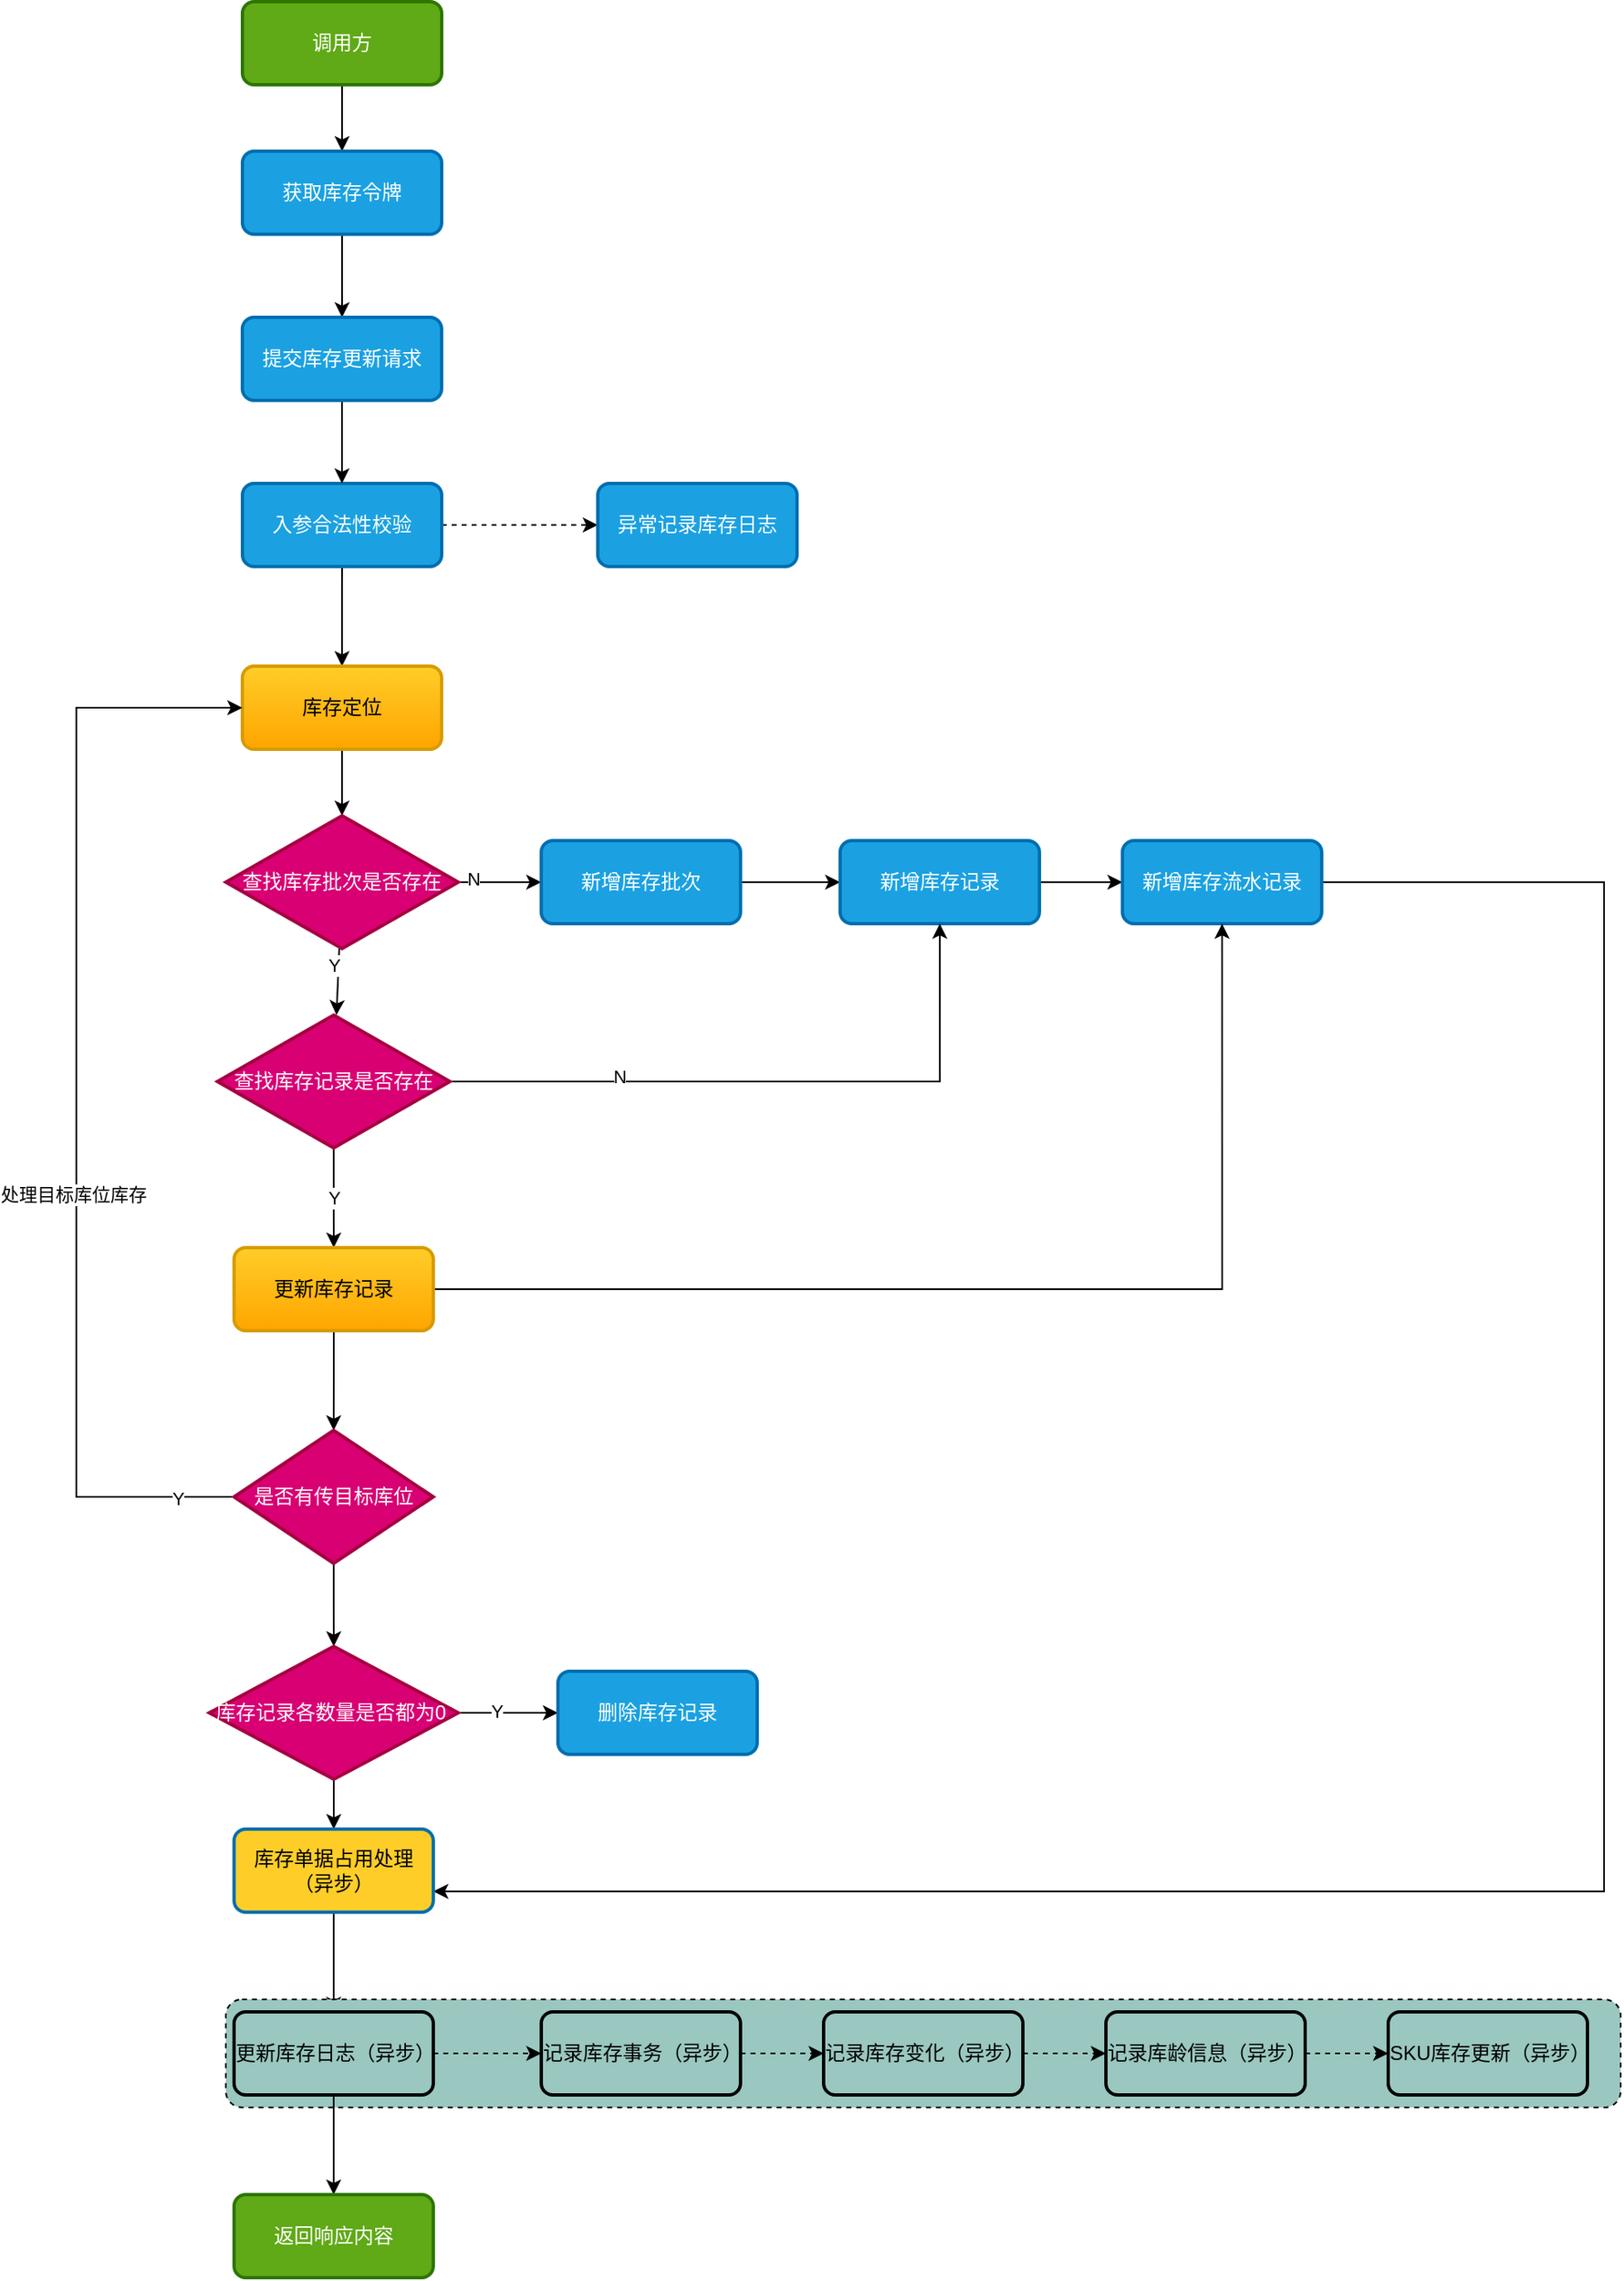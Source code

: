 <mxfile version="17.4.3" type="github" pages="3">
  <diagram id="-qJqIuTEExH9c5WlM6fF" name="库存更新处理流程图">
    <mxGraphModel dx="1221" dy="634" grid="1" gridSize="10" guides="1" tooltips="1" connect="1" arrows="1" fold="1" page="1" pageScale="1" pageWidth="827" pageHeight="1169" math="0" shadow="0">
      <root>
        <mxCell id="0" />
        <mxCell id="1" parent="0" />
        <mxCell id="xFO0b5OJ6ieHi_bnWnwS-14" value="" style="edgeStyle=none;rounded=0;orthogonalLoop=1;jettySize=auto;html=1;" edge="1" parent="1" source="xFO0b5OJ6ieHi_bnWnwS-12" target="xFO0b5OJ6ieHi_bnWnwS-13">
          <mxGeometry relative="1" as="geometry" />
        </mxCell>
        <mxCell id="xFO0b5OJ6ieHi_bnWnwS-12" value="调用方" style="rounded=1;whiteSpace=wrap;html=1;absoluteArcSize=1;arcSize=14;strokeWidth=2;fillColor=#60a917;fontColor=#ffffff;strokeColor=#2D7600;" vertex="1" parent="1">
          <mxGeometry x="200" y="20" width="120" height="50" as="geometry" />
        </mxCell>
        <mxCell id="xFO0b5OJ6ieHi_bnWnwS-118" value="" style="edgeStyle=orthogonalEdgeStyle;rounded=0;orthogonalLoop=1;jettySize=auto;html=1;" edge="1" parent="1" source="xFO0b5OJ6ieHi_bnWnwS-13" target="xFO0b5OJ6ieHi_bnWnwS-117">
          <mxGeometry relative="1" as="geometry" />
        </mxCell>
        <mxCell id="xFO0b5OJ6ieHi_bnWnwS-13" value="获取库存令牌" style="rounded=1;whiteSpace=wrap;html=1;absoluteArcSize=1;arcSize=14;strokeWidth=2;fillColor=#1ba1e2;fontColor=#ffffff;strokeColor=#006EAF;" vertex="1" parent="1">
          <mxGeometry x="200" y="110" width="120" height="50" as="geometry" />
        </mxCell>
        <mxCell id="xFO0b5OJ6ieHi_bnWnwS-25" value="" style="edgeStyle=none;rounded=0;orthogonalLoop=1;jettySize=auto;html=1;" edge="1" parent="1" source="xFO0b5OJ6ieHi_bnWnwS-17" target="xFO0b5OJ6ieHi_bnWnwS-24">
          <mxGeometry relative="1" as="geometry" />
        </mxCell>
        <mxCell id="xFO0b5OJ6ieHi_bnWnwS-64" value="" style="edgeStyle=orthogonalEdgeStyle;rounded=0;orthogonalLoop=1;jettySize=auto;html=1;dashed=1;" edge="1" parent="1" source="xFO0b5OJ6ieHi_bnWnwS-17" target="xFO0b5OJ6ieHi_bnWnwS-63">
          <mxGeometry relative="1" as="geometry" />
        </mxCell>
        <mxCell id="xFO0b5OJ6ieHi_bnWnwS-17" value="入参合法性校验" style="rounded=1;whiteSpace=wrap;html=1;absoluteArcSize=1;arcSize=14;strokeWidth=2;fillColor=#1ba1e2;fontColor=#ffffff;strokeColor=#006EAF;" vertex="1" parent="1">
          <mxGeometry x="200" y="310" width="120" height="50" as="geometry" />
        </mxCell>
        <mxCell id="xFO0b5OJ6ieHi_bnWnwS-32" value="" style="edgeStyle=none;rounded=0;orthogonalLoop=1;jettySize=auto;html=1;" edge="1" parent="1" source="xFO0b5OJ6ieHi_bnWnwS-24" target="xFO0b5OJ6ieHi_bnWnwS-31">
          <mxGeometry relative="1" as="geometry" />
        </mxCell>
        <mxCell id="xFO0b5OJ6ieHi_bnWnwS-24" value="库存定位" style="rounded=1;whiteSpace=wrap;html=1;absoluteArcSize=1;arcSize=14;strokeWidth=2;fillColor=#ffcd28;strokeColor=#d79b00;gradientColor=#ffa500;" vertex="1" parent="1">
          <mxGeometry x="199.95" y="420" width="120" height="50" as="geometry" />
        </mxCell>
        <mxCell id="xFO0b5OJ6ieHi_bnWnwS-36" value="" style="edgeStyle=none;rounded=0;orthogonalLoop=1;jettySize=auto;html=1;" edge="1" parent="1" source="xFO0b5OJ6ieHi_bnWnwS-31" target="xFO0b5OJ6ieHi_bnWnwS-35">
          <mxGeometry relative="1" as="geometry" />
        </mxCell>
        <mxCell id="xFO0b5OJ6ieHi_bnWnwS-37" value="N" style="edgeLabel;html=1;align=center;verticalAlign=middle;resizable=0;points=[];" vertex="1" connectable="0" parent="xFO0b5OJ6ieHi_bnWnwS-36">
          <mxGeometry x="-0.655" y="2" relative="1" as="geometry">
            <mxPoint as="offset" />
          </mxGeometry>
        </mxCell>
        <mxCell id="xFO0b5OJ6ieHi_bnWnwS-45" value="" style="edgeStyle=none;rounded=0;orthogonalLoop=1;jettySize=auto;html=1;" edge="1" parent="1" source="xFO0b5OJ6ieHi_bnWnwS-31" target="xFO0b5OJ6ieHi_bnWnwS-43">
          <mxGeometry relative="1" as="geometry" />
        </mxCell>
        <mxCell id="xFO0b5OJ6ieHi_bnWnwS-46" value="Y" style="edgeLabel;html=1;align=center;verticalAlign=middle;resizable=0;points=[];" vertex="1" connectable="0" parent="xFO0b5OJ6ieHi_bnWnwS-45">
          <mxGeometry x="-0.533" y="-3" relative="1" as="geometry">
            <mxPoint as="offset" />
          </mxGeometry>
        </mxCell>
        <mxCell id="xFO0b5OJ6ieHi_bnWnwS-31" value="查找库存批次是否存在" style="strokeWidth=2;html=1;shape=mxgraph.flowchart.decision;whiteSpace=wrap;fillColor=#d80073;fontColor=#ffffff;strokeColor=#A50040;" vertex="1" parent="1">
          <mxGeometry x="190" y="510" width="140" height="80" as="geometry" />
        </mxCell>
        <mxCell id="xFO0b5OJ6ieHi_bnWnwS-39" value="" style="edgeStyle=none;rounded=0;orthogonalLoop=1;jettySize=auto;html=1;" edge="1" parent="1" source="xFO0b5OJ6ieHi_bnWnwS-35" target="xFO0b5OJ6ieHi_bnWnwS-38">
          <mxGeometry relative="1" as="geometry" />
        </mxCell>
        <mxCell id="xFO0b5OJ6ieHi_bnWnwS-35" value="新增库存批次" style="rounded=1;whiteSpace=wrap;html=1;absoluteArcSize=1;arcSize=14;strokeWidth=2;fillColor=#1ba1e2;fontColor=#ffffff;strokeColor=#006EAF;" vertex="1" parent="1">
          <mxGeometry x="379.95" y="525" width="120" height="50" as="geometry" />
        </mxCell>
        <mxCell id="xFO0b5OJ6ieHi_bnWnwS-51" value="" style="edgeStyle=orthogonalEdgeStyle;rounded=0;orthogonalLoop=1;jettySize=auto;html=1;" edge="1" parent="1" source="xFO0b5OJ6ieHi_bnWnwS-38" target="xFO0b5OJ6ieHi_bnWnwS-50">
          <mxGeometry relative="1" as="geometry" />
        </mxCell>
        <mxCell id="xFO0b5OJ6ieHi_bnWnwS-38" value="新增库存记录" style="rounded=1;whiteSpace=wrap;html=1;absoluteArcSize=1;arcSize=14;strokeWidth=2;fillColor=#1ba1e2;fontColor=#ffffff;strokeColor=#006EAF;" vertex="1" parent="1">
          <mxGeometry x="559.95" y="525" width="120" height="50" as="geometry" />
        </mxCell>
        <mxCell id="xFO0b5OJ6ieHi_bnWnwS-52" style="edgeStyle=orthogonalEdgeStyle;rounded=0;orthogonalLoop=1;jettySize=auto;html=1;entryX=0.5;entryY=1;entryDx=0;entryDy=0;" edge="1" parent="1" source="xFO0b5OJ6ieHi_bnWnwS-43" target="xFO0b5OJ6ieHi_bnWnwS-38">
          <mxGeometry relative="1" as="geometry" />
        </mxCell>
        <mxCell id="xFO0b5OJ6ieHi_bnWnwS-53" value="N" style="edgeLabel;html=1;align=center;verticalAlign=middle;resizable=0;points=[];" vertex="1" connectable="0" parent="xFO0b5OJ6ieHi_bnWnwS-52">
          <mxGeometry x="-0.485" y="3" relative="1" as="geometry">
            <mxPoint x="1" as="offset" />
          </mxGeometry>
        </mxCell>
        <mxCell id="xFO0b5OJ6ieHi_bnWnwS-55" value="Y" style="edgeStyle=orthogonalEdgeStyle;rounded=0;orthogonalLoop=1;jettySize=auto;html=1;" edge="1" parent="1" source="xFO0b5OJ6ieHi_bnWnwS-43" target="xFO0b5OJ6ieHi_bnWnwS-54">
          <mxGeometry relative="1" as="geometry" />
        </mxCell>
        <mxCell id="xFO0b5OJ6ieHi_bnWnwS-43" value="查找库存记录是否存在" style="strokeWidth=2;html=1;shape=mxgraph.flowchart.decision;whiteSpace=wrap;fillColor=#d80073;fontColor=#ffffff;strokeColor=#A50040;" vertex="1" parent="1">
          <mxGeometry x="184.93" y="630" width="140.05" height="80" as="geometry" />
        </mxCell>
        <mxCell id="xFO0b5OJ6ieHi_bnWnwS-76" style="edgeStyle=orthogonalEdgeStyle;rounded=0;orthogonalLoop=1;jettySize=auto;html=1;entryX=1;entryY=0.75;entryDx=0;entryDy=0;" edge="1" parent="1" source="xFO0b5OJ6ieHi_bnWnwS-50" target="xFO0b5OJ6ieHi_bnWnwS-73">
          <mxGeometry relative="1" as="geometry">
            <Array as="points">
              <mxPoint x="1020" y="550" />
              <mxPoint x="1020" y="1158" />
            </Array>
          </mxGeometry>
        </mxCell>
        <mxCell id="xFO0b5OJ6ieHi_bnWnwS-50" value="新增库存流水记录" style="rounded=1;whiteSpace=wrap;html=1;absoluteArcSize=1;arcSize=14;strokeWidth=2;fillColor=#1ba1e2;fontColor=#ffffff;strokeColor=#006EAF;" vertex="1" parent="1">
          <mxGeometry x="729.95" y="525" width="120" height="50" as="geometry" />
        </mxCell>
        <mxCell id="xFO0b5OJ6ieHi_bnWnwS-56" style="edgeStyle=orthogonalEdgeStyle;rounded=0;orthogonalLoop=1;jettySize=auto;html=1;entryX=0.5;entryY=1;entryDx=0;entryDy=0;" edge="1" parent="1" source="xFO0b5OJ6ieHi_bnWnwS-54" target="xFO0b5OJ6ieHi_bnWnwS-50">
          <mxGeometry relative="1" as="geometry" />
        </mxCell>
        <mxCell id="xFO0b5OJ6ieHi_bnWnwS-58" value="" style="edgeStyle=orthogonalEdgeStyle;rounded=0;orthogonalLoop=1;jettySize=auto;html=1;" edge="1" parent="1" source="xFO0b5OJ6ieHi_bnWnwS-54" target="xFO0b5OJ6ieHi_bnWnwS-57">
          <mxGeometry relative="1" as="geometry" />
        </mxCell>
        <mxCell id="xFO0b5OJ6ieHi_bnWnwS-54" value="更新库存记录" style="rounded=1;whiteSpace=wrap;html=1;absoluteArcSize=1;arcSize=14;strokeWidth=2;fillColor=#ffcd28;gradientColor=#ffa500;strokeColor=#d79b00;" vertex="1" parent="1">
          <mxGeometry x="194.95" y="770" width="120" height="50" as="geometry" />
        </mxCell>
        <mxCell id="xFO0b5OJ6ieHi_bnWnwS-60" style="edgeStyle=orthogonalEdgeStyle;rounded=0;orthogonalLoop=1;jettySize=auto;html=1;exitX=0;exitY=0.5;exitDx=0;exitDy=0;exitPerimeter=0;entryX=0;entryY=0.5;entryDx=0;entryDy=0;" edge="1" parent="1" source="xFO0b5OJ6ieHi_bnWnwS-57" target="xFO0b5OJ6ieHi_bnWnwS-24">
          <mxGeometry relative="1" as="geometry">
            <Array as="points">
              <mxPoint x="99.95" y="920" />
              <mxPoint x="99.95" y="445" />
            </Array>
          </mxGeometry>
        </mxCell>
        <mxCell id="xFO0b5OJ6ieHi_bnWnwS-61" value="处理目标库位库存" style="edgeLabel;html=1;align=center;verticalAlign=middle;resizable=0;points=[];" vertex="1" connectable="0" parent="xFO0b5OJ6ieHi_bnWnwS-60">
          <mxGeometry x="-0.171" y="2" relative="1" as="geometry">
            <mxPoint as="offset" />
          </mxGeometry>
        </mxCell>
        <mxCell id="xFO0b5OJ6ieHi_bnWnwS-62" value="Y" style="edgeLabel;html=1;align=center;verticalAlign=middle;resizable=0;points=[];" vertex="1" connectable="0" parent="xFO0b5OJ6ieHi_bnWnwS-60">
          <mxGeometry x="-0.899" y="1" relative="1" as="geometry">
            <mxPoint as="offset" />
          </mxGeometry>
        </mxCell>
        <mxCell id="xFO0b5OJ6ieHi_bnWnwS-75" value="" style="edgeStyle=orthogonalEdgeStyle;rounded=0;orthogonalLoop=1;jettySize=auto;html=1;" edge="1" parent="1" source="xFO0b5OJ6ieHi_bnWnwS-57" target="xFO0b5OJ6ieHi_bnWnwS-68">
          <mxGeometry relative="1" as="geometry" />
        </mxCell>
        <mxCell id="xFO0b5OJ6ieHi_bnWnwS-57" value="是否有传目标库位" style="strokeWidth=2;html=1;shape=mxgraph.flowchart.decision;whiteSpace=wrap;fillColor=#d80073;fontColor=#ffffff;strokeColor=#A50040;" vertex="1" parent="1">
          <mxGeometry x="194.9" y="880" width="120.05" height="80" as="geometry" />
        </mxCell>
        <mxCell id="xFO0b5OJ6ieHi_bnWnwS-63" value="异常记录库存日志" style="rounded=1;whiteSpace=wrap;html=1;absoluteArcSize=1;arcSize=14;strokeWidth=2;fillColor=#1BA1E2;fontColor=#ffffff;strokeColor=#006EAF;" vertex="1" parent="1">
          <mxGeometry x="414" y="310" width="120" height="50" as="geometry" />
        </mxCell>
        <mxCell id="xFO0b5OJ6ieHi_bnWnwS-71" value="" style="edgeStyle=orthogonalEdgeStyle;rounded=0;orthogonalLoop=1;jettySize=auto;html=1;" edge="1" parent="1" source="xFO0b5OJ6ieHi_bnWnwS-68" target="xFO0b5OJ6ieHi_bnWnwS-70">
          <mxGeometry relative="1" as="geometry" />
        </mxCell>
        <mxCell id="xFO0b5OJ6ieHi_bnWnwS-72" value="Y" style="edgeLabel;html=1;align=center;verticalAlign=middle;resizable=0;points=[];" vertex="1" connectable="0" parent="xFO0b5OJ6ieHi_bnWnwS-71">
          <mxGeometry x="-0.257" y="1" relative="1" as="geometry">
            <mxPoint as="offset" />
          </mxGeometry>
        </mxCell>
        <mxCell id="xFO0b5OJ6ieHi_bnWnwS-74" value="" style="edgeStyle=orthogonalEdgeStyle;rounded=0;orthogonalLoop=1;jettySize=auto;html=1;" edge="1" parent="1" source="xFO0b5OJ6ieHi_bnWnwS-68" target="xFO0b5OJ6ieHi_bnWnwS-73">
          <mxGeometry relative="1" as="geometry" />
        </mxCell>
        <mxCell id="xFO0b5OJ6ieHi_bnWnwS-68" value="库存记录各数量是否都为0&amp;nbsp;" style="strokeWidth=2;html=1;shape=mxgraph.flowchart.decision;whiteSpace=wrap;fillColor=#d80073;fontColor=#ffffff;strokeColor=#A50040;" vertex="1" parent="1">
          <mxGeometry x="180" y="1010" width="150" height="80" as="geometry" />
        </mxCell>
        <mxCell id="xFO0b5OJ6ieHi_bnWnwS-70" value="删除库存记录" style="rounded=1;whiteSpace=wrap;html=1;absoluteArcSize=1;arcSize=14;strokeWidth=2;fillColor=#1ba1e2;fontColor=#ffffff;strokeColor=#006EAF;" vertex="1" parent="1">
          <mxGeometry x="390" y="1025" width="120" height="50" as="geometry" />
        </mxCell>
        <mxCell id="xFO0b5OJ6ieHi_bnWnwS-78" value="" style="edgeStyle=orthogonalEdgeStyle;rounded=0;orthogonalLoop=1;jettySize=auto;html=1;" edge="1" parent="1" source="xFO0b5OJ6ieHi_bnWnwS-73" target="xFO0b5OJ6ieHi_bnWnwS-77">
          <mxGeometry relative="1" as="geometry" />
        </mxCell>
        <mxCell id="xFO0b5OJ6ieHi_bnWnwS-73" value="库存单据占用处理（异步）" style="rounded=1;whiteSpace=wrap;html=1;absoluteArcSize=1;arcSize=14;strokeWidth=2;fillColor=#FFCD28;fontColor=#000000;strokeColor=#006EAF;" vertex="1" parent="1">
          <mxGeometry x="194.95" y="1120" width="120" height="50" as="geometry" />
        </mxCell>
        <mxCell id="xFO0b5OJ6ieHi_bnWnwS-114" value="" style="rounded=1;whiteSpace=wrap;html=1;dashed=1;fillColor=#9AC7BF;" vertex="1" parent="1">
          <mxGeometry x="190" y="1222.5" width="840" height="65" as="geometry" />
        </mxCell>
        <mxCell id="xFO0b5OJ6ieHi_bnWnwS-108" value="" style="edgeStyle=orthogonalEdgeStyle;rounded=0;orthogonalLoop=1;jettySize=auto;html=1;dashed=1;fillColor=#9AC7BF;" edge="1" parent="1" source="xFO0b5OJ6ieHi_bnWnwS-77" target="xFO0b5OJ6ieHi_bnWnwS-79">
          <mxGeometry relative="1" as="geometry" />
        </mxCell>
        <mxCell id="xFO0b5OJ6ieHi_bnWnwS-116" value="" style="edgeStyle=orthogonalEdgeStyle;rounded=0;orthogonalLoop=1;jettySize=auto;html=1;" edge="1" parent="1" source="xFO0b5OJ6ieHi_bnWnwS-77" target="xFO0b5OJ6ieHi_bnWnwS-115">
          <mxGeometry relative="1" as="geometry" />
        </mxCell>
        <mxCell id="xFO0b5OJ6ieHi_bnWnwS-77" value="更新库存日志（异步）" style="rounded=1;whiteSpace=wrap;html=1;absoluteArcSize=1;arcSize=14;strokeWidth=2;fillColor=#9AC7BF;" vertex="1" parent="1">
          <mxGeometry x="194.95" y="1230" width="120" height="50" as="geometry" />
        </mxCell>
        <mxCell id="xFO0b5OJ6ieHi_bnWnwS-109" value="" style="edgeStyle=orthogonalEdgeStyle;rounded=0;orthogonalLoop=1;jettySize=auto;html=1;dashed=1;fillColor=#9AC7BF;" edge="1" parent="1" source="xFO0b5OJ6ieHi_bnWnwS-79" target="xFO0b5OJ6ieHi_bnWnwS-81">
          <mxGeometry relative="1" as="geometry" />
        </mxCell>
        <mxCell id="xFO0b5OJ6ieHi_bnWnwS-79" value="记录库存事务（异步）" style="rounded=1;whiteSpace=wrap;html=1;absoluteArcSize=1;arcSize=14;strokeWidth=2;fillColor=#9AC7BF;" vertex="1" parent="1">
          <mxGeometry x="379.95" y="1230" width="120" height="50" as="geometry" />
        </mxCell>
        <mxCell id="xFO0b5OJ6ieHi_bnWnwS-110" value="" style="edgeStyle=orthogonalEdgeStyle;rounded=0;orthogonalLoop=1;jettySize=auto;html=1;dashed=1;fillColor=#9AC7BF;" edge="1" parent="1" source="xFO0b5OJ6ieHi_bnWnwS-81" target="xFO0b5OJ6ieHi_bnWnwS-83">
          <mxGeometry relative="1" as="geometry" />
        </mxCell>
        <mxCell id="xFO0b5OJ6ieHi_bnWnwS-81" value="记录库存变化（异步）" style="rounded=1;whiteSpace=wrap;html=1;absoluteArcSize=1;arcSize=14;strokeWidth=2;fillColor=#9AC7BF;" vertex="1" parent="1">
          <mxGeometry x="550" y="1230" width="120" height="50" as="geometry" />
        </mxCell>
        <mxCell id="xFO0b5OJ6ieHi_bnWnwS-113" value="" style="edgeStyle=orthogonalEdgeStyle;rounded=0;orthogonalLoop=1;jettySize=auto;html=1;dashed=1;fillColor=#9AC7BF;" edge="1" parent="1" source="xFO0b5OJ6ieHi_bnWnwS-83" target="xFO0b5OJ6ieHi_bnWnwS-85">
          <mxGeometry relative="1" as="geometry" />
        </mxCell>
        <mxCell id="xFO0b5OJ6ieHi_bnWnwS-83" value="记录库龄信息（异步）" style="rounded=1;whiteSpace=wrap;html=1;absoluteArcSize=1;arcSize=14;strokeWidth=2;fillColor=#9AC7BF;" vertex="1" parent="1">
          <mxGeometry x="720" y="1230" width="120" height="50" as="geometry" />
        </mxCell>
        <mxCell id="xFO0b5OJ6ieHi_bnWnwS-85" value="SKU库存更新（异步）" style="rounded=1;whiteSpace=wrap;html=1;absoluteArcSize=1;arcSize=14;strokeWidth=2;fillColor=#9AC7BF;" vertex="1" parent="1">
          <mxGeometry x="890" y="1230" width="120" height="50" as="geometry" />
        </mxCell>
        <mxCell id="xFO0b5OJ6ieHi_bnWnwS-115" value="返回响应内容" style="rounded=1;whiteSpace=wrap;html=1;absoluteArcSize=1;arcSize=14;strokeWidth=2;fillColor=#60a917;fontColor=#ffffff;strokeColor=#2D7600;" vertex="1" parent="1">
          <mxGeometry x="194.95" y="1340" width="120" height="50" as="geometry" />
        </mxCell>
        <mxCell id="xFO0b5OJ6ieHi_bnWnwS-121" value="" style="edgeStyle=orthogonalEdgeStyle;rounded=0;orthogonalLoop=1;jettySize=auto;html=1;" edge="1" parent="1" source="xFO0b5OJ6ieHi_bnWnwS-117" target="xFO0b5OJ6ieHi_bnWnwS-17">
          <mxGeometry relative="1" as="geometry" />
        </mxCell>
        <mxCell id="xFO0b5OJ6ieHi_bnWnwS-117" value="提交库存更新请求" style="rounded=1;whiteSpace=wrap;html=1;absoluteArcSize=1;arcSize=14;strokeWidth=2;fillColor=#1ba1e2;fontColor=#ffffff;strokeColor=#006EAF;" vertex="1" parent="1">
          <mxGeometry x="199.95" y="210" width="120" height="50" as="geometry" />
        </mxCell>
      </root>
    </mxGraphModel>
  </diagram>
  <diagram id="fDC7FrceW9h3WHZQo8Kr" name="库存删除处理流程图">
    <mxGraphModel dx="1633" dy="862" grid="1" gridSize="10" guides="1" tooltips="1" connect="1" arrows="1" fold="1" page="1" pageScale="1" pageWidth="827" pageHeight="1169" math="0" shadow="0">
      <root>
        <mxCell id="0" />
        <mxCell id="1" parent="0" />
        <mxCell id="JDwahll5yJ3fM8oE1WOe-3" value="" style="edgeStyle=orthogonalEdgeStyle;rounded=0;orthogonalLoop=1;jettySize=auto;html=1;labelBackgroundColor=#FF99FF;fontColor=#000000;fillColor=#9AC7BF;" edge="1" parent="1" source="JDwahll5yJ3fM8oE1WOe-1" target="JDwahll5yJ3fM8oE1WOe-2">
          <mxGeometry relative="1" as="geometry" />
        </mxCell>
        <mxCell id="JDwahll5yJ3fM8oE1WOe-1" value="调用方" style="rounded=1;whiteSpace=wrap;html=1;absoluteArcSize=1;arcSize=14;strokeWidth=2;fillColor=#60a917;fontColor=#ffffff;strokeColor=#2D7600;" vertex="1" parent="1">
          <mxGeometry x="200" y="20" width="120" height="50" as="geometry" />
        </mxCell>
        <mxCell id="h8Gq6-Om8LRlC8X-iXob-2" value="" style="edgeStyle=orthogonalEdgeStyle;rounded=0;orthogonalLoop=1;jettySize=auto;html=1;labelBackgroundColor=#FF99FF;fontColor=#000000;fillColor=#9AC7BF;" edge="1" parent="1" source="JDwahll5yJ3fM8oE1WOe-2" target="h8Gq6-Om8LRlC8X-iXob-1">
          <mxGeometry relative="1" as="geometry" />
        </mxCell>
        <mxCell id="JDwahll5yJ3fM8oE1WOe-2" value="提交库存删除请求" style="rounded=1;whiteSpace=wrap;html=1;absoluteArcSize=1;arcSize=14;strokeWidth=2;fillColor=#1ba1e2;fontColor=#ffffff;strokeColor=#006EAF;" vertex="1" parent="1">
          <mxGeometry x="200" y="110" width="120" height="50" as="geometry" />
        </mxCell>
        <mxCell id="h8Gq6-Om8LRlC8X-iXob-4" value="" style="edgeStyle=orthogonalEdgeStyle;rounded=0;orthogonalLoop=1;jettySize=auto;html=1;labelBackgroundColor=#FF99FF;fontColor=#000000;fillColor=#9AC7BF;" edge="1" parent="1" source="h8Gq6-Om8LRlC8X-iXob-1" target="h8Gq6-Om8LRlC8X-iXob-3">
          <mxGeometry relative="1" as="geometry" />
        </mxCell>
        <mxCell id="h8Gq6-Om8LRlC8X-iXob-1" value="入参合法性校验" style="rounded=1;whiteSpace=wrap;html=1;absoluteArcSize=1;arcSize=14;strokeWidth=2;fillColor=#1ba1e2;fontColor=#ffffff;strokeColor=#006EAF;" vertex="1" parent="1">
          <mxGeometry x="200" y="200" width="120" height="50" as="geometry" />
        </mxCell>
        <mxCell id="EwY7-8iqH-B3Aujdm8VA-3" value="" style="edgeStyle=orthogonalEdgeStyle;rounded=0;orthogonalLoop=1;jettySize=auto;html=1;labelBackgroundColor=#FF99FF;fontColor=#000000;fillColor=#9AC7BF;" edge="1" parent="1" source="h8Gq6-Om8LRlC8X-iXob-3" target="EwY7-8iqH-B3Aujdm8VA-1">
          <mxGeometry relative="1" as="geometry" />
        </mxCell>
        <mxCell id="h8Gq6-Om8LRlC8X-iXob-3" value="根据traceId和locationNo查找库存" style="rounded=1;whiteSpace=wrap;html=1;absoluteArcSize=1;arcSize=14;strokeWidth=2;fillColor=#1ba1e2;fontColor=#ffffff;strokeColor=#006EAF;" vertex="1" parent="1">
          <mxGeometry x="200" y="290" width="120" height="50" as="geometry" />
        </mxCell>
        <mxCell id="EwY7-8iqH-B3Aujdm8VA-5" value="" style="edgeStyle=orthogonalEdgeStyle;rounded=0;orthogonalLoop=1;jettySize=auto;html=1;labelBackgroundColor=#FF99FF;fontColor=#000000;fillColor=#9AC7BF;" edge="1" parent="1" source="EwY7-8iqH-B3Aujdm8VA-1" target="EwY7-8iqH-B3Aujdm8VA-4">
          <mxGeometry relative="1" as="geometry" />
        </mxCell>
        <mxCell id="EwY7-8iqH-B3Aujdm8VA-1" value="删除库存" style="rounded=1;whiteSpace=wrap;html=1;absoluteArcSize=1;arcSize=14;strokeWidth=2;fillColor=#ffcd28;strokeColor=#d79b00;gradientColor=#ffa500;" vertex="1" parent="1">
          <mxGeometry x="200" y="380" width="120" height="50" as="geometry" />
        </mxCell>
        <mxCell id="Xy2nJVuxvjqZTJntDqfl-11" value="" style="edgeStyle=orthogonalEdgeStyle;rounded=0;orthogonalLoop=1;jettySize=auto;html=1;labelBackgroundColor=#FF99FF;fontColor=#000000;fillColor=#9AC7BF;" edge="1" parent="1" source="EwY7-8iqH-B3Aujdm8VA-4" target="Xy2nJVuxvjqZTJntDqfl-3">
          <mxGeometry relative="1" as="geometry" />
        </mxCell>
        <mxCell id="EwY7-8iqH-B3Aujdm8VA-4" value="记录库存流水" style="rounded=1;whiteSpace=wrap;html=1;absoluteArcSize=1;arcSize=14;strokeWidth=2;fillColor=#1ba1e2;fontColor=#ffffff;strokeColor=#006EAF;" vertex="1" parent="1">
          <mxGeometry x="200" y="470" width="120" height="50" as="geometry" />
        </mxCell>
        <mxCell id="Xy2nJVuxvjqZTJntDqfl-1" value="" style="rounded=1;whiteSpace=wrap;html=1;dashed=1;fillColor=#9AC7BF;" vertex="1" parent="1">
          <mxGeometry x="200" y="570" width="840" height="65" as="geometry" />
        </mxCell>
        <mxCell id="Xy2nJVuxvjqZTJntDqfl-2" value="" style="edgeStyle=orthogonalEdgeStyle;rounded=0;orthogonalLoop=1;jettySize=auto;html=1;dashed=1;fillColor=#9AC7BF;" edge="1" parent="1" source="Xy2nJVuxvjqZTJntDqfl-3" target="Xy2nJVuxvjqZTJntDqfl-5">
          <mxGeometry relative="1" as="geometry" />
        </mxCell>
        <mxCell id="94xZkxwryHW2fuTloMBg-2" value="" style="edgeStyle=orthogonalEdgeStyle;rounded=0;orthogonalLoop=1;jettySize=auto;html=1;labelBackgroundColor=#FF99FF;fontColor=#000000;fillColor=#9AC7BF;" edge="1" parent="1" source="Xy2nJVuxvjqZTJntDqfl-3" target="94xZkxwryHW2fuTloMBg-1">
          <mxGeometry relative="1" as="geometry" />
        </mxCell>
        <mxCell id="Xy2nJVuxvjqZTJntDqfl-3" value="记录库存日志（异步）" style="rounded=1;whiteSpace=wrap;html=1;absoluteArcSize=1;arcSize=14;strokeWidth=2;fillColor=#9AC7BF;" vertex="1" parent="1">
          <mxGeometry x="200" y="577.5" width="120" height="50" as="geometry" />
        </mxCell>
        <mxCell id="Xy2nJVuxvjqZTJntDqfl-4" value="" style="edgeStyle=orthogonalEdgeStyle;rounded=0;orthogonalLoop=1;jettySize=auto;html=1;dashed=1;fillColor=#9AC7BF;" edge="1" parent="1" source="Xy2nJVuxvjqZTJntDqfl-5" target="Xy2nJVuxvjqZTJntDqfl-7">
          <mxGeometry relative="1" as="geometry" />
        </mxCell>
        <mxCell id="Xy2nJVuxvjqZTJntDqfl-5" value="记录库存事务（异步）" style="rounded=1;whiteSpace=wrap;html=1;absoluteArcSize=1;arcSize=14;strokeWidth=2;fillColor=#9AC7BF;" vertex="1" parent="1">
          <mxGeometry x="389.95" y="577.5" width="120" height="50" as="geometry" />
        </mxCell>
        <mxCell id="Xy2nJVuxvjqZTJntDqfl-6" value="" style="edgeStyle=orthogonalEdgeStyle;rounded=0;orthogonalLoop=1;jettySize=auto;html=1;dashed=1;fillColor=#9AC7BF;" edge="1" parent="1" source="Xy2nJVuxvjqZTJntDqfl-7" target="Xy2nJVuxvjqZTJntDqfl-9">
          <mxGeometry relative="1" as="geometry" />
        </mxCell>
        <mxCell id="Xy2nJVuxvjqZTJntDqfl-7" value="记录库存变化（异步）" style="rounded=1;whiteSpace=wrap;html=1;absoluteArcSize=1;arcSize=14;strokeWidth=2;fillColor=#9AC7BF;" vertex="1" parent="1">
          <mxGeometry x="560" y="577.5" width="120" height="50" as="geometry" />
        </mxCell>
        <mxCell id="Xy2nJVuxvjqZTJntDqfl-8" value="" style="edgeStyle=orthogonalEdgeStyle;rounded=0;orthogonalLoop=1;jettySize=auto;html=1;dashed=1;fillColor=#9AC7BF;" edge="1" parent="1" source="Xy2nJVuxvjqZTJntDqfl-9" target="Xy2nJVuxvjqZTJntDqfl-10">
          <mxGeometry relative="1" as="geometry" />
        </mxCell>
        <mxCell id="Xy2nJVuxvjqZTJntDqfl-9" value="记录库龄信息（异步）" style="rounded=1;whiteSpace=wrap;html=1;absoluteArcSize=1;arcSize=14;strokeWidth=2;fillColor=#9AC7BF;" vertex="1" parent="1">
          <mxGeometry x="730" y="577.5" width="120" height="50" as="geometry" />
        </mxCell>
        <mxCell id="Xy2nJVuxvjqZTJntDqfl-10" value="SKU库存更新（异步）" style="rounded=1;whiteSpace=wrap;html=1;absoluteArcSize=1;arcSize=14;strokeWidth=2;fillColor=#9AC7BF;" vertex="1" parent="1">
          <mxGeometry x="900" y="577.5" width="120" height="50" as="geometry" />
        </mxCell>
        <mxCell id="94xZkxwryHW2fuTloMBg-1" value="返回响应内容" style="rounded=1;whiteSpace=wrap;html=1;absoluteArcSize=1;arcSize=14;strokeWidth=2;fillColor=#60a917;fontColor=#ffffff;strokeColor=#2D7600;" vertex="1" parent="1">
          <mxGeometry x="200" y="680" width="120" height="50" as="geometry" />
        </mxCell>
      </root>
    </mxGraphModel>
  </diagram>
  <diagram id="QZmF8kwUR0ypTN0Cd0Jy" name="多穿技术架构">
    <mxGraphModel dx="1950" dy="593" grid="1" gridSize="10" guides="1" tooltips="1" connect="1" arrows="1" fold="1" page="1" pageScale="1" pageWidth="827" pageHeight="1169" math="0" shadow="0">
      <root>
        <mxCell id="0" />
        <mxCell id="1" parent="0" />
        <mxCell id="u5gEKiPRLLoYnRYthEL6-65" value="" style="rounded=0;whiteSpace=wrap;html=1;labelBackgroundColor=#FFFFFF;fontColor=#000000;fillColor=#FFFFFF;" vertex="1" parent="1">
          <mxGeometry x="780" y="450" width="193" height="530" as="geometry" />
        </mxCell>
        <mxCell id="u5gEKiPRLLoYnRYthEL6-64" value="API" style="rounded=0;whiteSpace=wrap;html=1;labelBackgroundColor=#FFFFFF;fontColor=#000000;fillColor=#FFFFFF;verticalAlign=top;" vertex="1" parent="1">
          <mxGeometry x="580" y="680" width="130" height="300" as="geometry" />
        </mxCell>
        <mxCell id="u5gEKiPRLLoYnRYthEL6-63" value="" style="rounded=0;whiteSpace=wrap;html=1;labelBackgroundColor=#FFFFFF;fontColor=#000000;fillColor=#FFFFFF;" vertex="1" parent="1">
          <mxGeometry x="154" y="680" width="383" height="296.5" as="geometry" />
        </mxCell>
        <mxCell id="u5gEKiPRLLoYnRYthEL6-61" value="" style="rounded=0;whiteSpace=wrap;html=1;labelBackgroundColor=#FFFFFF;fontColor=#000000;fillColor=#FFFFFF;" vertex="1" parent="1">
          <mxGeometry x="152" y="550" width="600" height="60" as="geometry" />
        </mxCell>
        <mxCell id="u5gEKiPRLLoYnRYthEL6-60" value="" style="whiteSpace=wrap;html=1;labelBackgroundColor=#FFFFFF;fontColor=#000000;fillColor=#FFFFFF;" vertex="1" parent="1">
          <mxGeometry x="151" y="450" width="600" height="60" as="geometry" />
        </mxCell>
        <mxCell id="u5gEKiPRLLoYnRYthEL6-2" value="WMS" style="rounded=0;whiteSpace=wrap;html=1;labelBackgroundColor=#FFFFFF;" vertex="1" parent="1">
          <mxGeometry x="-26" y="110" width="120" height="60" as="geometry" />
        </mxCell>
        <mxCell id="u5gEKiPRLLoYnRYthEL6-3" value="ACS" style="rounded=0;whiteSpace=wrap;html=1;labelBackgroundColor=#FFFFFF;verticalAlign=top;align=center;" vertex="1" parent="1">
          <mxGeometry x="50" y="330" width="90" height="60" as="geometry" />
        </mxCell>
        <mxCell id="u5gEKiPRLLoYnRYthEL6-4" value="WCS" style="rounded=0;whiteSpace=wrap;html=1;labelBackgroundColor=#FFFFFF;" vertex="1" parent="1">
          <mxGeometry x="154" y="1030" width="120" height="60" as="geometry" />
        </mxCell>
        <mxCell id="u5gEKiPRLLoYnRYthEL6-9" value="鉴权认证UC" style="rounded=0;whiteSpace=wrap;html=1;labelBackgroundColor=#FFFFFF;" vertex="1" parent="1">
          <mxGeometry x="370" y="560" width="167" height="40" as="geometry" />
        </mxCell>
        <mxCell id="u5gEKiPRLLoYnRYthEL6-12" value="入库指令" style="rounded=1;whiteSpace=wrap;html=1;labelBackgroundColor=#FFFFFF;fontColor=#000000;fillColor=#FFFFFF;" vertex="1" parent="1">
          <mxGeometry x="605" y="717.5" width="90" height="30" as="geometry" />
        </mxCell>
        <mxCell id="u5gEKiPRLLoYnRYthEL6-13" value="出库指令" style="rounded=1;whiteSpace=wrap;html=1;labelBackgroundColor=#FFFFFF;fontColor=#000000;fillColor=#FFFFFF;" vertex="1" parent="1">
          <mxGeometry x="605" y="757.5" width="90" height="30" as="geometry" />
        </mxCell>
        <mxCell id="u5gEKiPRLLoYnRYthEL6-14" style="edgeStyle=orthogonalEdgeStyle;rounded=0;orthogonalLoop=1;jettySize=auto;html=1;exitX=0.5;exitY=1;exitDx=0;exitDy=0;labelBackgroundColor=#FF99FF;fontColor=#000000;fillColor=#9AC7BF;" edge="1" parent="1" source="u5gEKiPRLLoYnRYthEL6-13" target="u5gEKiPRLLoYnRYthEL6-13">
          <mxGeometry relative="1" as="geometry" />
        </mxCell>
        <mxCell id="u5gEKiPRLLoYnRYthEL6-16" value="调整指令" style="rounded=1;whiteSpace=wrap;html=1;labelBackgroundColor=#FFFFFF;fontColor=#000000;fillColor=#FFFFFF;" vertex="1" parent="1">
          <mxGeometry x="605" y="797.5" width="90" height="30" as="geometry" />
        </mxCell>
        <mxCell id="u5gEKiPRLLoYnRYthEL6-17" value="重新入库指令" style="rounded=1;whiteSpace=wrap;html=1;labelBackgroundColor=#FFFFFF;fontColor=#000000;fillColor=#FFFFFF;" vertex="1" parent="1">
          <mxGeometry x="605" y="837.5" width="90" height="30" as="geometry" />
        </mxCell>
        <mxCell id="u5gEKiPRLLoYnRYthEL6-18" value="搬运响应" style="rounded=1;whiteSpace=wrap;html=1;labelBackgroundColor=#FFFFFF;fontColor=#000000;fillColor=#FFFFFF;" vertex="1" parent="1">
          <mxGeometry x="605" y="877.5" width="90" height="30" as="geometry" />
        </mxCell>
        <mxCell id="u5gEKiPRLLoYnRYthEL6-19" value="Ping心跳检测" style="rounded=1;whiteSpace=wrap;html=1;labelBackgroundColor=#FFFFFF;fontColor=#000000;fillColor=#FFFFFF;" vertex="1" parent="1">
          <mxGeometry x="605" y="917.5" width="90" height="30" as="geometry" />
        </mxCell>
        <mxCell id="u5gEKiPRLLoYnRYthEL6-20" value="PLC" style="rounded=0;whiteSpace=wrap;html=1;labelBackgroundColor=#FFFFFF;" vertex="1" parent="1">
          <mxGeometry x="154" y="330" width="120" height="60" as="geometry" />
        </mxCell>
        <mxCell id="u5gEKiPRLLoYnRYthEL6-23" value="工作台" style="rounded=1;whiteSpace=wrap;html=1;labelBackgroundColor=#FFFFFF;fontColor=#000000;fillColor=#FFFFFF;" vertex="1" parent="1">
          <mxGeometry x="183" y="465" width="60" height="30" as="geometry" />
        </mxCell>
        <mxCell id="u5gEKiPRLLoYnRYthEL6-24" value="设备监控" style="rounded=1;whiteSpace=wrap;html=1;labelBackgroundColor=#FFFFFF;fontColor=#000000;fillColor=#FFFFFF;" vertex="1" parent="1">
          <mxGeometry x="266" y="465" width="60" height="30" as="geometry" />
        </mxCell>
        <mxCell id="u5gEKiPRLLoYnRYthEL6-25" value="库存查询" style="rounded=1;whiteSpace=wrap;html=1;labelBackgroundColor=#FFFFFF;fontColor=#000000;fillColor=#FFFFFF;" vertex="1" parent="1">
          <mxGeometry x="345" y="465" width="60" height="30" as="geometry" />
        </mxCell>
        <mxCell id="u5gEKiPRLLoYnRYthEL6-26" value="出库查询" style="rounded=1;whiteSpace=wrap;html=1;labelBackgroundColor=#FFFFFF;fontColor=#000000;fillColor=#FFFFFF;" vertex="1" parent="1">
          <mxGeometry x="441" y="465" width="60" height="30" as="geometry" />
        </mxCell>
        <mxCell id="u5gEKiPRLLoYnRYthEL6-27" value="系统设置" style="rounded=1;whiteSpace=wrap;html=1;labelBackgroundColor=#FFFFFF;fontColor=#000000;fillColor=#FFFFFF;" vertex="1" parent="1">
          <mxGeometry x="536" y="465" width="60" height="30" as="geometry" />
        </mxCell>
        <mxCell id="u5gEKiPRLLoYnRYthEL6-28" value="登录" style="rounded=1;whiteSpace=wrap;html=1;labelBackgroundColor=#FFFFFF;fontColor=#000000;fillColor=#FFFFFF;" vertex="1" parent="1">
          <mxGeometry x="661" y="465" width="60" height="30" as="geometry" />
        </mxCell>
        <mxCell id="u5gEKiPRLLoYnRYthEL6-30" value="访问层" style="text;html=1;align=center;verticalAlign=middle;resizable=0;points=[];autosize=1;strokeColor=none;fillColor=none;fontColor=#000000;" vertex="1" parent="1">
          <mxGeometry x="170" y="115" width="50" height="20" as="geometry" />
        </mxCell>
        <mxCell id="u5gEKiPRLLoYnRYthEL6-31" value="网关" style="text;html=1;align=center;verticalAlign=middle;resizable=0;points=[];autosize=1;strokeColor=none;fillColor=none;fontColor=#000000;" vertex="1" parent="1">
          <mxGeometry x="175" y="215" width="40" height="20" as="geometry" />
        </mxCell>
        <mxCell id="u5gEKiPRLLoYnRYthEL6-34" value="业务服务" style="text;html=1;align=center;verticalAlign=middle;resizable=0;points=[];autosize=1;strokeColor=none;fillColor=none;fontColor=#000000;" vertex="1" parent="1">
          <mxGeometry x="177" y="690" width="60" height="20" as="geometry" />
        </mxCell>
        <mxCell id="u5gEKiPRLLoYnRYthEL6-35" value="基础通信" style="text;html=1;align=center;verticalAlign=middle;resizable=0;points=[];autosize=1;strokeColor=none;fillColor=none;fontColor=#000000;" vertex="1" parent="1">
          <mxGeometry x="177" y="815" width="60" height="20" as="geometry" />
        </mxCell>
        <mxCell id="u5gEKiPRLLoYnRYthEL6-36" value="入库服务" style="rounded=1;whiteSpace=wrap;html=1;labelBackgroundColor=#FFFFFF;fontColor=#000000;fillColor=#FFFFFF;" vertex="1" parent="1">
          <mxGeometry x="182" y="717.5" width="90" height="30" as="geometry" />
        </mxCell>
        <mxCell id="u5gEKiPRLLoYnRYthEL6-38" value="出库服务" style="rounded=1;whiteSpace=wrap;html=1;labelBackgroundColor=#FFFFFF;fontColor=#000000;fillColor=#FFFFFF;" vertex="1" parent="1">
          <mxGeometry x="297" y="717.5" width="90" height="30" as="geometry" />
        </mxCell>
        <mxCell id="u5gEKiPRLLoYnRYthEL6-39" value="WMS服务" style="rounded=1;whiteSpace=wrap;html=1;labelBackgroundColor=#FFFFFF;fontColor=#000000;fillColor=#FFFFFF;" vertex="1" parent="1">
          <mxGeometry x="297" y="760" width="90" height="30" as="geometry" />
        </mxCell>
        <mxCell id="u5gEKiPRLLoYnRYthEL6-40" value="Http Rest" style="rounded=1;whiteSpace=wrap;html=1;labelBackgroundColor=#FFFFFF;fontColor=#000000;fillColor=#FFFFFF;" vertex="1" parent="1">
          <mxGeometry x="177" y="845" width="90" height="30" as="geometry" />
        </mxCell>
        <mxCell id="u5gEKiPRLLoYnRYthEL6-41" value="Netty" style="rounded=1;whiteSpace=wrap;html=1;labelBackgroundColor=#FFFFFF;fontColor=#000000;fillColor=#FFFFFF;" vertex="1" parent="1">
          <mxGeometry x="284" y="845" width="90" height="30" as="geometry" />
        </mxCell>
        <mxCell id="u5gEKiPRLLoYnRYthEL6-43" value="阿里云" style="ellipse;shape=cloud;whiteSpace=wrap;html=1;labelBackgroundColor=#FFFFFF;fontColor=#000000;fillColor=#FFFFFF;" vertex="1" parent="1">
          <mxGeometry x="812.5" y="480" width="111" height="115" as="geometry" />
        </mxCell>
        <mxCell id="u5gEKiPRLLoYnRYthEL6-5" value="WMS&lt;br&gt;（mysql）" style="shape=cylinder3;whiteSpace=wrap;html=1;boundedLbl=1;backgroundOutline=1;size=15;labelBackgroundColor=#FFFFFF;" vertex="1" parent="1">
          <mxGeometry x="853.5" y="545" width="60" height="80" as="geometry" />
        </mxCell>
        <mxCell id="u5gEKiPRLLoYnRYthEL6-44" value="本地物理机" style="fontColor=#0066CC;verticalAlign=top;verticalLabelPosition=bottom;labelPosition=center;align=center;html=1;outlineConnect=0;fillColor=#CCCCCC;strokeColor=#6881B3;gradientColor=none;gradientDirection=north;strokeWidth=2;shape=mxgraph.networks.pc;labelBackgroundColor=#FFFFFF;" vertex="1" parent="1">
          <mxGeometry x="803.5" y="755" width="120" height="100" as="geometry" />
        </mxCell>
        <mxCell id="u5gEKiPRLLoYnRYthEL6-6" value="ACS&lt;br&gt;（mysql）" style="shape=cylinder3;whiteSpace=wrap;html=1;boundedLbl=1;backgroundOutline=1;size=15;labelBackgroundColor=#FFFFFF;" vertex="1" parent="1">
          <mxGeometry x="838.5" y="740" width="60" height="80" as="geometry" />
        </mxCell>
        <mxCell id="u5gEKiPRLLoYnRYthEL6-7" value="WCS&lt;br&gt;（mysql）" style="shape=cylinder3;whiteSpace=wrap;html=1;boundedLbl=1;backgroundOutline=1;size=15;labelBackgroundColor=#FFFFFF;" vertex="1" parent="1">
          <mxGeometry x="898.5" y="740" width="60" height="80" as="geometry" />
        </mxCell>
        <mxCell id="u5gEKiPRLLoYnRYthEL6-47" value="基础设施" style="text;html=1;align=center;verticalAlign=middle;resizable=0;points=[];autosize=1;strokeColor=none;fillColor=none;fontColor=#000000;" vertex="1" parent="1">
          <mxGeometry x="70" y="1050" width="60" height="20" as="geometry" />
        </mxCell>
        <mxCell id="u5gEKiPRLLoYnRYthEL6-50" value="S7Net" style="rounded=1;whiteSpace=wrap;html=1;labelBackgroundColor=#FFFFFF;fontColor=#000000;fillColor=#FFFFFF;" vertex="1" parent="1">
          <mxGeometry x="402" y="845" width="90" height="30" as="geometry" />
        </mxCell>
        <mxCell id="u5gEKiPRLLoYnRYthEL6-51" value="监控报警" style="text;html=1;align=center;verticalAlign=middle;resizable=0;points=[];autosize=1;strokeColor=none;fillColor=none;fontColor=#000000;" vertex="1" parent="1">
          <mxGeometry x="175" y="900" width="60" height="20" as="geometry" />
        </mxCell>
        <mxCell id="u5gEKiPRLLoYnRYthEL6-52" value="小车故障" style="rounded=1;whiteSpace=wrap;html=1;labelBackgroundColor=#FFFFFF;fontColor=#000000;fillColor=#FFFFFF;" vertex="1" parent="1">
          <mxGeometry x="175" y="930" width="90" height="30" as="geometry" />
        </mxCell>
        <mxCell id="u5gEKiPRLLoYnRYthEL6-53" value="业务异常" style="rounded=1;whiteSpace=wrap;html=1;labelBackgroundColor=#FFFFFF;fontColor=#000000;fillColor=#FFFFFF;" vertex="1" parent="1">
          <mxGeometry x="284" y="930" width="90" height="30" as="geometry" />
        </mxCell>
        <mxCell id="u5gEKiPRLLoYnRYthEL6-54" value="库存服务" style="rounded=1;whiteSpace=wrap;html=1;labelBackgroundColor=#FFFFFF;fontColor=#000000;fillColor=#FFFFFF;" vertex="1" parent="1">
          <mxGeometry x="407" y="717.5" width="90" height="30" as="geometry" />
        </mxCell>
        <mxCell id="u5gEKiPRLLoYnRYthEL6-55" value="指令服务" style="rounded=1;whiteSpace=wrap;html=1;labelBackgroundColor=#FFFFFF;fontColor=#000000;fillColor=#FFFFFF;" vertex="1" parent="1">
          <mxGeometry x="182" y="760" width="90" height="30" as="geometry" />
        </mxCell>
        <mxCell id="u5gEKiPRLLoYnRYthEL6-57" value="日志记录" style="rounded=1;whiteSpace=wrap;html=1;labelBackgroundColor=#FFFFFF;fontColor=#000000;fillColor=#FFFFFF;" vertex="1" parent="1">
          <mxGeometry x="407" y="760" width="90" height="30" as="geometry" />
        </mxCell>
        <mxCell id="u5gEKiPRLLoYnRYthEL6-58" value="访问层" style="text;html=1;align=center;verticalAlign=middle;resizable=0;points=[];autosize=1;strokeColor=none;fillColor=none;fontColor=#000000;" vertex="1" parent="1">
          <mxGeometry x="60" y="470" width="50" height="20" as="geometry" />
        </mxCell>
        <mxCell id="u5gEKiPRLLoYnRYthEL6-59" value="访问控制" style="text;html=1;align=center;verticalAlign=middle;resizable=0;points=[];autosize=1;strokeColor=none;fillColor=none;fontColor=#000000;" vertex="1" parent="1">
          <mxGeometry x="55" y="570" width="60" height="20" as="geometry" />
        </mxCell>
        <mxCell id="u5gEKiPRLLoYnRYthEL6-62" value="服务中心" style="text;html=1;align=center;verticalAlign=middle;resizable=0;points=[];autosize=1;strokeColor=none;fillColor=none;fontColor=#000000;" vertex="1" parent="1">
          <mxGeometry x="55" y="727.5" width="60" height="20" as="geometry" />
        </mxCell>
      </root>
    </mxGraphModel>
  </diagram>
</mxfile>
